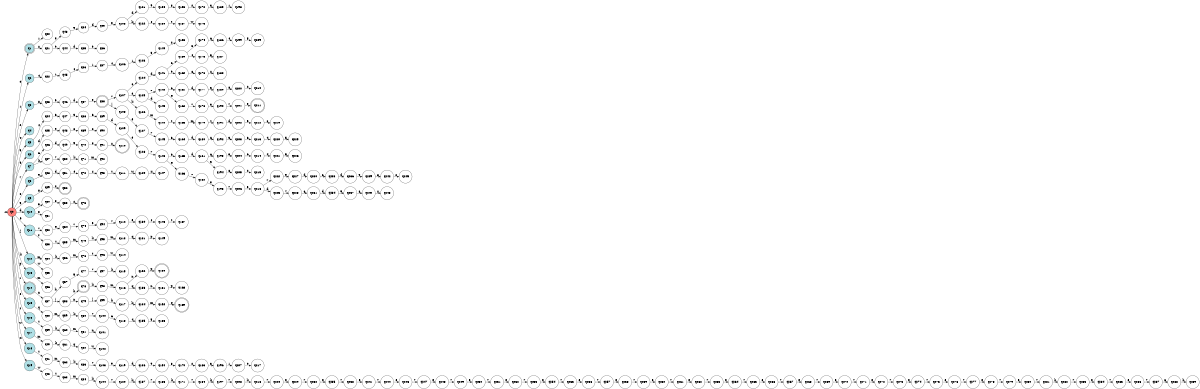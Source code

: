 digraph APTAALF {
__start0 [style = invis, shape = none, label = "", width = 0, height = 0];

rankdir=LR;
size="8,5";

s0 [style="filled", color="black", fillcolor="#ff817b" shape="circle", label="q0"];
s1 [style="rounded,filled", color="black", fillcolor="powderblue" shape="doublecircle", label="q1"];
s2 [style="filled", color="black", fillcolor="powderblue" shape="circle", label="q2"];
s3 [style="filled", color="black", fillcolor="powderblue" shape="circle", label="q3"];
s4 [style="filled", color="black", fillcolor="powderblue" shape="circle", label="q4"];
s5 [style="filled", color="black", fillcolor="powderblue" shape="circle", label="q5"];
s6 [style="filled", color="black", fillcolor="powderblue" shape="circle", label="q6"];
s7 [style="filled", color="black", fillcolor="powderblue" shape="circle", label="q7"];
s8 [style="filled", color="black", fillcolor="powderblue" shape="circle", label="q8"];
s9 [style="filled", color="black", fillcolor="powderblue" shape="circle", label="q9"];
s10 [style="filled", color="black", fillcolor="powderblue" shape="circle", label="q10"];
s11 [style="filled", color="black", fillcolor="powderblue" shape="circle", label="q11"];
s12 [style="filled", color="black", fillcolor="powderblue" shape="circle", label="q12"];
s13 [style="filled", color="black", fillcolor="powderblue" shape="circle", label="q13"];
s14 [style="rounded,filled", color="black", fillcolor="powderblue" shape="doublecircle", label="q14"];
s15 [style="filled", color="black", fillcolor="powderblue" shape="circle", label="q15"];
s16 [style="filled", color="black", fillcolor="powderblue" shape="circle", label="q16"];
s17 [style="filled", color="black", fillcolor="powderblue" shape="circle", label="q17"];
s18 [style="filled", color="black", fillcolor="powderblue" shape="circle", label="q18"];
s19 [style="filled", color="black", fillcolor="powderblue" shape="circle", label="q19"];
s20 [style="filled", color="black", fillcolor="white" shape="circle", label="q20"];
s21 [style="filled", color="black", fillcolor="white" shape="circle", label="q21"];
s22 [style="filled", color="black", fillcolor="white" shape="circle", label="q22"];
s23 [style="filled", color="black", fillcolor="white" shape="circle", label="q23"];
s24 [style="filled", color="black", fillcolor="white" shape="circle", label="q24"];
s25 [style="filled", color="black", fillcolor="white" shape="circle", label="q25"];
s26 [style="filled", color="black", fillcolor="white" shape="circle", label="q26"];
s27 [style="filled", color="black", fillcolor="white" shape="circle", label="q27"];
s28 [style="filled", color="black", fillcolor="white" shape="circle", label="q28"];
s29 [style="filled", color="black", fillcolor="white" shape="circle", label="q29"];
s30 [style="filled", color="black", fillcolor="white" shape="circle", label="q30"];
s31 [style="filled", color="black", fillcolor="white" shape="circle", label="q31"];
s32 [style="filled", color="black", fillcolor="white" shape="circle", label="q32"];
s33 [style="filled", color="black", fillcolor="white" shape="circle", label="q33"];
s34 [style="filled", color="black", fillcolor="white" shape="circle", label="q34"];
s35 [style="filled", color="black", fillcolor="white" shape="circle", label="q35"];
s36 [style="filled", color="black", fillcolor="white" shape="circle", label="q36"];
s37 [style="filled", color="black", fillcolor="white" shape="circle", label="q37"];
s38 [style="filled", color="black", fillcolor="white" shape="circle", label="q38"];
s39 [style="filled", color="black", fillcolor="white" shape="circle", label="q39"];
s40 [style="filled", color="black", fillcolor="white" shape="circle", label="q40"];
s41 [style="filled", color="black", fillcolor="white" shape="circle", label="q41"];
s42 [style="filled", color="black", fillcolor="white" shape="circle", label="q42"];
s43 [style="filled", color="black", fillcolor="white" shape="circle", label="q43"];
s44 [style="filled", color="black", fillcolor="white" shape="circle", label="q44"];
s45 [style="filled", color="black", fillcolor="white" shape="circle", label="q45"];
s46 [style="filled", color="black", fillcolor="white" shape="circle", label="q46"];
s47 [style="filled", color="black", fillcolor="white" shape="circle", label="q47"];
s48 [style="filled", color="black", fillcolor="white" shape="circle", label="q48"];
s49 [style="filled", color="black", fillcolor="white" shape="circle", label="q49"];
s50 [style="filled", color="black", fillcolor="white" shape="circle", label="q50"];
s51 [style="filled", color="black", fillcolor="white" shape="circle", label="q51"];
s52 [style="rounded,filled", color="black", fillcolor="white" shape="doublecircle", label="q52"];
s53 [style="filled", color="black", fillcolor="white" shape="circle", label="q53"];
s54 [style="filled", color="black", fillcolor="white" shape="circle", label="q54"];
s55 [style="filled", color="black", fillcolor="white" shape="circle", label="q55"];
s56 [style="filled", color="black", fillcolor="white" shape="circle", label="q56"];
s57 [style="filled", color="black", fillcolor="white" shape="circle", label="q57"];
s58 [style="filled", color="black", fillcolor="white" shape="circle", label="q58"];
s59 [style="filled", color="black", fillcolor="white" shape="circle", label="q59"];
s60 [style="filled", color="black", fillcolor="white" shape="circle", label="q60"];
s61 [style="filled", color="black", fillcolor="white" shape="circle", label="q61"];
s62 [style="filled", color="black", fillcolor="white" shape="circle", label="q62"];
s63 [style="filled", color="black", fillcolor="white" shape="circle", label="q63"];
s64 [style="filled", color="black", fillcolor="white" shape="circle", label="q64"];
s65 [style="filled", color="black", fillcolor="white" shape="circle", label="q65"];
s66 [style="filled", color="black", fillcolor="white" shape="circle", label="q66"];
s67 [style="filled", color="black", fillcolor="white" shape="circle", label="q67"];
s68 [style="filled", color="black", fillcolor="white" shape="circle", label="q68"];
s69 [style="filled", color="black", fillcolor="white" shape="circle", label="q69"];
s70 [style="filled", color="black", fillcolor="white" shape="circle", label="q70"];
s71 [style="filled", color="black", fillcolor="white" shape="circle", label="q71"];
s72 [style="filled", color="black", fillcolor="white" shape="circle", label="q72"];
s73 [style="rounded,filled", color="black", fillcolor="white" shape="doublecircle", label="q73"];
s74 [style="filled", color="black", fillcolor="white" shape="circle", label="q74"];
s75 [style="filled", color="black", fillcolor="white" shape="circle", label="q75"];
s76 [style="filled", color="black", fillcolor="white" shape="circle", label="q76"];
s77 [style="filled", color="black", fillcolor="white" shape="circle", label="q77"];
s78 [style="rounded,filled", color="black", fillcolor="white" shape="doublecircle", label="q78"];
s79 [style="filled", color="black", fillcolor="white" shape="circle", label="q79"];
s80 [style="filled", color="black", fillcolor="white" shape="circle", label="q80"];
s81 [style="filled", color="black", fillcolor="white" shape="circle", label="q81"];
s82 [style="filled", color="black", fillcolor="white" shape="circle", label="q82"];
s83 [style="filled", color="black", fillcolor="white" shape="circle", label="q83"];
s84 [style="filled", color="black", fillcolor="white" shape="circle", label="q84"];
s85 [style="filled", color="black", fillcolor="white" shape="circle", label="q85"];
s86 [style="filled", color="black", fillcolor="white" shape="circle", label="q86"];
s87 [style="filled", color="black", fillcolor="white" shape="circle", label="q87"];
s88 [style="rounded,filled", color="black", fillcolor="white" shape="doublecircle", label="q88"];
s89 [style="filled", color="black", fillcolor="white" shape="circle", label="q89"];
s90 [style="filled", color="black", fillcolor="white" shape="circle", label="q90"];
s91 [style="filled", color="black", fillcolor="white" shape="circle", label="q91"];
s92 [style="filled", color="black", fillcolor="white" shape="circle", label="q92"];
s93 [style="filled", color="black", fillcolor="white" shape="circle", label="q93"];
s94 [style="filled", color="black", fillcolor="white" shape="circle", label="q94"];
s95 [style="filled", color="black", fillcolor="white" shape="circle", label="q95"];
s96 [style="filled", color="black", fillcolor="white" shape="circle", label="q96"];
s97 [style="filled", color="black", fillcolor="white" shape="circle", label="q97"];
s98 [style="filled", color="black", fillcolor="white" shape="circle", label="q98"];
s99 [style="filled", color="black", fillcolor="white" shape="circle", label="q99"];
s100 [style="filled", color="black", fillcolor="white" shape="circle", label="q100"];
s101 [style="filled", color="black", fillcolor="white" shape="circle", label="q101"];
s102 [style="filled", color="black", fillcolor="white" shape="circle", label="q102"];
s103 [style="filled", color="black", fillcolor="white" shape="circle", label="q103"];
s104 [style="filled", color="black", fillcolor="white" shape="circle", label="q104"];
s105 [style="filled", color="black", fillcolor="white" shape="circle", label="q105"];
s106 [style="filled", color="black", fillcolor="white" shape="circle", label="q106"];
s107 [style="filled", color="black", fillcolor="white" shape="circle", label="q107"];
s108 [style="filled", color="black", fillcolor="white" shape="circle", label="q108"];
s109 [style="filled", color="black", fillcolor="white" shape="circle", label="q109"];
s110 [style="rounded,filled", color="black", fillcolor="white" shape="doublecircle", label="q110"];
s111 [style="filled", color="black", fillcolor="white" shape="circle", label="q111"];
s112 [style="filled", color="black", fillcolor="white" shape="circle", label="q112"];
s113 [style="filled", color="black", fillcolor="white" shape="circle", label="q113"];
s114 [style="filled", color="black", fillcolor="white" shape="circle", label="q114"];
s115 [style="filled", color="black", fillcolor="white" shape="circle", label="q115"];
s116 [style="filled", color="black", fillcolor="white" shape="circle", label="q116"];
s117 [style="filled", color="black", fillcolor="white" shape="circle", label="q117"];
s118 [style="filled", color="black", fillcolor="white" shape="circle", label="q118"];
s119 [style="filled", color="black", fillcolor="white" shape="circle", label="q119"];
s120 [style="filled", color="black", fillcolor="white" shape="circle", label="q120"];
s121 [style="filled", color="black", fillcolor="white" shape="circle", label="q121"];
s122 [style="filled", color="black", fillcolor="white" shape="circle", label="q122"];
s123 [style="filled", color="black", fillcolor="white" shape="circle", label="q123"];
s124 [style="filled", color="black", fillcolor="white" shape="circle", label="q124"];
s125 [style="filled", color="black", fillcolor="white" shape="circle", label="q125"];
s126 [style="filled", color="black", fillcolor="white" shape="circle", label="q126"];
s127 [style="filled", color="black", fillcolor="white" shape="circle", label="q127"];
s128 [style="filled", color="black", fillcolor="white" shape="circle", label="q128"];
s129 [style="filled", color="black", fillcolor="white" shape="circle", label="q129"];
s130 [style="filled", color="black", fillcolor="white" shape="circle", label="q130"];
s131 [style="filled", color="black", fillcolor="white" shape="circle", label="q131"];
s132 [style="filled", color="black", fillcolor="white" shape="circle", label="q132"];
s133 [style="filled", color="black", fillcolor="white" shape="circle", label="q133"];
s134 [style="filled", color="black", fillcolor="white" shape="circle", label="q134"];
s135 [style="filled", color="black", fillcolor="white" shape="circle", label="q135"];
s136 [style="filled", color="black", fillcolor="white" shape="circle", label="q136"];
s137 [style="filled", color="black", fillcolor="white" shape="circle", label="q137"];
s138 [style="filled", color="black", fillcolor="white" shape="circle", label="q138"];
s139 [style="filled", color="black", fillcolor="white" shape="circle", label="q139"];
s140 [style="filled", color="black", fillcolor="white" shape="circle", label="q140"];
s141 [style="filled", color="black", fillcolor="white" shape="circle", label="q141"];
s142 [style="filled", color="black", fillcolor="white" shape="circle", label="q142"];
s143 [style="filled", color="black", fillcolor="white" shape="circle", label="q143"];
s144 [style="filled", color="black", fillcolor="white" shape="circle", label="q144"];
s145 [style="filled", color="black", fillcolor="white" shape="circle", label="q145"];
s146 [style="filled", color="black", fillcolor="white" shape="circle", label="q146"];
s147 [style="filled", color="black", fillcolor="white" shape="circle", label="q147"];
s148 [style="filled", color="black", fillcolor="white" shape="circle", label="q148"];
s149 [style="filled", color="black", fillcolor="white" shape="circle", label="q149"];
s150 [style="rounded,filled", color="black", fillcolor="white" shape="doublecircle", label="q150"];
s151 [style="filled", color="black", fillcolor="white" shape="circle", label="q151"];
s152 [style="filled", color="black", fillcolor="white" shape="circle", label="q152"];
s153 [style="filled", color="black", fillcolor="white" shape="circle", label="q153"];
s154 [style="filled", color="black", fillcolor="white" shape="circle", label="q154"];
s155 [style="filled", color="black", fillcolor="white" shape="circle", label="q155"];
s156 [style="filled", color="black", fillcolor="white" shape="circle", label="q156"];
s157 [style="filled", color="black", fillcolor="white" shape="circle", label="q157"];
s158 [style="filled", color="black", fillcolor="white" shape="circle", label="q158"];
s159 [style="filled", color="black", fillcolor="white" shape="circle", label="q159"];
s160 [style="filled", color="black", fillcolor="white" shape="circle", label="q160"];
s161 [style="filled", color="black", fillcolor="white" shape="circle", label="q161"];
s162 [style="filled", color="black", fillcolor="white" shape="circle", label="q162"];
s163 [style="filled", color="black", fillcolor="white" shape="circle", label="q163"];
s164 [style="filled", color="black", fillcolor="white" shape="circle", label="q164"];
s165 [style="filled", color="black", fillcolor="white" shape="circle", label="q165"];
s166 [style="filled", color="black", fillcolor="white" shape="circle", label="q166"];
s167 [style="filled", color="black", fillcolor="white" shape="circle", label="q167"];
s168 [style="filled", color="black", fillcolor="white" shape="circle", label="q168"];
s169 [style="rounded,filled", color="black", fillcolor="white" shape="doublecircle", label="q169"];
s170 [style="filled", color="black", fillcolor="white" shape="circle", label="q170"];
s171 [style="filled", color="black", fillcolor="white" shape="circle", label="q171"];
s172 [style="filled", color="black", fillcolor="white" shape="circle", label="q172"];
s173 [style="filled", color="black", fillcolor="white" shape="circle", label="q173"];
s174 [style="filled", color="black", fillcolor="white" shape="circle", label="q174"];
s175 [style="filled", color="black", fillcolor="white" shape="circle", label="q175"];
s176 [style="filled", color="black", fillcolor="white" shape="circle", label="q176"];
s177 [style="filled", color="black", fillcolor="white" shape="circle", label="q177"];
s178 [style="filled", color="black", fillcolor="white" shape="circle", label="q178"];
s179 [style="filled", color="black", fillcolor="white" shape="circle", label="q179"];
s180 [style="filled", color="black", fillcolor="white" shape="circle", label="q180"];
s181 [style="filled", color="black", fillcolor="white" shape="circle", label="q181"];
s182 [style="filled", color="black", fillcolor="white" shape="circle", label="q182"];
s183 [style="filled", color="black", fillcolor="white" shape="circle", label="q183"];
s184 [style="filled", color="black", fillcolor="white" shape="circle", label="q184"];
s185 [style="filled", color="black", fillcolor="white" shape="circle", label="q185"];
s186 [style="filled", color="black", fillcolor="white" shape="circle", label="q186"];
s187 [style="filled", color="black", fillcolor="white" shape="circle", label="q187"];
s188 [style="filled", color="black", fillcolor="white" shape="circle", label="q188"];
s189 [style="filled", color="black", fillcolor="white" shape="circle", label="q189"];
s190 [style="filled", color="black", fillcolor="white" shape="circle", label="q190"];
s191 [style="filled", color="black", fillcolor="white" shape="circle", label="q191"];
s192 [style="filled", color="black", fillcolor="white" shape="circle", label="q192"];
s193 [style="filled", color="black", fillcolor="white" shape="circle", label="q193"];
s194 [style="filled", color="black", fillcolor="white" shape="circle", label="q194"];
s195 [style="filled", color="black", fillcolor="white" shape="circle", label="q195"];
s196 [style="filled", color="black", fillcolor="white" shape="circle", label="q196"];
s197 [style="filled", color="black", fillcolor="white" shape="circle", label="q197"];
s198 [style="filled", color="black", fillcolor="white" shape="circle", label="q198"];
s199 [style="filled", color="black", fillcolor="white" shape="circle", label="q199"];
s200 [style="filled", color="black", fillcolor="white" shape="circle", label="q200"];
s201 [style="filled", color="black", fillcolor="white" shape="circle", label="q201"];
s202 [style="filled", color="black", fillcolor="white" shape="circle", label="q202"];
s203 [style="filled", color="black", fillcolor="white" shape="circle", label="q203"];
s204 [style="filled", color="black", fillcolor="white" shape="circle", label="q204"];
s205 [style="filled", color="black", fillcolor="white" shape="circle", label="q205"];
s206 [style="filled", color="black", fillcolor="white" shape="circle", label="q206"];
s207 [style="filled", color="black", fillcolor="white" shape="circle", label="q207"];
s208 [style="filled", color="black", fillcolor="white" shape="circle", label="q208"];
s209 [style="filled", color="black", fillcolor="white" shape="circle", label="q209"];
s210 [style="filled", color="black", fillcolor="white" shape="circle", label="q210"];
s211 [style="rounded,filled", color="black", fillcolor="white" shape="doublecircle", label="q211"];
s212 [style="filled", color="black", fillcolor="white" shape="circle", label="q212"];
s213 [style="filled", color="black", fillcolor="white" shape="circle", label="q213"];
s214 [style="filled", color="black", fillcolor="white" shape="circle", label="q214"];
s215 [style="filled", color="black", fillcolor="white" shape="circle", label="q215"];
s216 [style="filled", color="black", fillcolor="white" shape="circle", label="q216"];
s217 [style="filled", color="black", fillcolor="white" shape="circle", label="q217"];
s218 [style="filled", color="black", fillcolor="white" shape="circle", label="q218"];
s219 [style="filled", color="black", fillcolor="white" shape="circle", label="q219"];
s220 [style="filled", color="black", fillcolor="white" shape="circle", label="q220"];
s221 [style="filled", color="black", fillcolor="white" shape="circle", label="q221"];
s222 [style="filled", color="black", fillcolor="white" shape="circle", label="q222"];
s223 [style="filled", color="black", fillcolor="white" shape="circle", label="q223"];
s224 [style="filled", color="black", fillcolor="white" shape="circle", label="q224"];
s225 [style="filled", color="black", fillcolor="white" shape="circle", label="q225"];
s226 [style="filled", color="black", fillcolor="white" shape="circle", label="q226"];
s227 [style="filled", color="black", fillcolor="white" shape="circle", label="q227"];
s228 [style="filled", color="black", fillcolor="white" shape="circle", label="q228"];
s229 [style="filled", color="black", fillcolor="white" shape="circle", label="q229"];
s230 [style="filled", color="black", fillcolor="white" shape="circle", label="q230"];
s231 [style="filled", color="black", fillcolor="white" shape="circle", label="q231"];
s232 [style="filled", color="black", fillcolor="white" shape="circle", label="q232"];
s233 [style="filled", color="black", fillcolor="white" shape="circle", label="q233"];
s234 [style="filled", color="black", fillcolor="white" shape="circle", label="q234"];
s235 [style="filled", color="black", fillcolor="white" shape="circle", label="q235"];
s236 [style="filled", color="black", fillcolor="white" shape="circle", label="q236"];
s237 [style="filled", color="black", fillcolor="white" shape="circle", label="q237"];
s238 [style="filled", color="black", fillcolor="white" shape="circle", label="q238"];
s239 [style="filled", color="black", fillcolor="white" shape="circle", label="q239"];
s240 [style="filled", color="black", fillcolor="white" shape="circle", label="q240"];
s241 [style="filled", color="black", fillcolor="white" shape="circle", label="q241"];
s242 [style="filled", color="black", fillcolor="white" shape="circle", label="q242"];
s243 [style="filled", color="black", fillcolor="white" shape="circle", label="q243"];
s244 [style="filled", color="black", fillcolor="white" shape="circle", label="q244"];
s245 [style="filled", color="black", fillcolor="white" shape="circle", label="q245"];
s246 [style="filled", color="black", fillcolor="white" shape="circle", label="q246"];
s247 [style="filled", color="black", fillcolor="white" shape="circle", label="q247"];
s248 [style="filled", color="black", fillcolor="white" shape="circle", label="q248"];
s249 [style="filled", color="black", fillcolor="white" shape="circle", label="q249"];
s250 [style="filled", color="black", fillcolor="white" shape="circle", label="q250"];
s251 [style="filled", color="black", fillcolor="white" shape="circle", label="q251"];
s252 [style="filled", color="black", fillcolor="white" shape="circle", label="q252"];
s253 [style="filled", color="black", fillcolor="white" shape="circle", label="q253"];
s254 [style="filled", color="black", fillcolor="white" shape="circle", label="q254"];
s255 [style="filled", color="black", fillcolor="white" shape="circle", label="q255"];
s256 [style="filled", color="black", fillcolor="white" shape="circle", label="q256"];
s257 [style="filled", color="black", fillcolor="white" shape="circle", label="q257"];
s258 [style="filled", color="black", fillcolor="white" shape="circle", label="q258"];
s259 [style="filled", color="black", fillcolor="white" shape="circle", label="q259"];
s260 [style="filled", color="black", fillcolor="white" shape="circle", label="q260"];
s261 [style="filled", color="black", fillcolor="white" shape="circle", label="q261"];
s262 [style="filled", color="black", fillcolor="white" shape="circle", label="q262"];
s263 [style="filled", color="black", fillcolor="white" shape="circle", label="q263"];
s264 [style="filled", color="black", fillcolor="white" shape="circle", label="q264"];
s265 [style="filled", color="black", fillcolor="white" shape="circle", label="q265"];
s266 [style="filled", color="black", fillcolor="white" shape="circle", label="q266"];
s267 [style="filled", color="black", fillcolor="white" shape="circle", label="q267"];
s268 [style="filled", color="black", fillcolor="white" shape="circle", label="q268"];
s269 [style="filled", color="black", fillcolor="white" shape="circle", label="q269"];
s270 [style="filled", color="black", fillcolor="white" shape="circle", label="q270"];
s271 [style="filled", color="black", fillcolor="white" shape="circle", label="q271"];
s272 [style="filled", color="black", fillcolor="white" shape="circle", label="q272"];
s273 [style="filled", color="black", fillcolor="white" shape="circle", label="q273"];
s274 [style="filled", color="black", fillcolor="white" shape="circle", label="q274"];
s275 [style="filled", color="black", fillcolor="white" shape="circle", label="q275"];
s276 [style="filled", color="black", fillcolor="white" shape="circle", label="q276"];
s277 [style="filled", color="black", fillcolor="white" shape="circle", label="q277"];
s278 [style="filled", color="black", fillcolor="white" shape="circle", label="q278"];
s279 [style="filled", color="black", fillcolor="white" shape="circle", label="q279"];
s280 [style="filled", color="black", fillcolor="white" shape="circle", label="q280"];
s281 [style="filled", color="black", fillcolor="white" shape="circle", label="q281"];
s282 [style="filled", color="black", fillcolor="white" shape="circle", label="q282"];
s283 [style="filled", color="black", fillcolor="white" shape="circle", label="q283"];
s284 [style="filled", color="black", fillcolor="white" shape="circle", label="q284"];
s285 [style="filled", color="black", fillcolor="white" shape="circle", label="q285"];
s286 [style="filled", color="black", fillcolor="white" shape="circle", label="q286"];
s287 [style="filled", color="black", fillcolor="white" shape="circle", label="q287"];
s288 [style="filled", color="black", fillcolor="white" shape="circle", label="q288"];
s289 [style="filled", color="black", fillcolor="white" shape="circle", label="q289"];
subgraph cluster_main { 
	graph [pad=".75", ranksep="0.15", nodesep="0.15"];
	 style=invis; 
	__start0 -> s0 [penwidth=2];
}
s0 -> s1 [label="0"];
s0 -> s2 [label="1"];
s0 -> s3 [label="2"];
s0 -> s4 [label="4"];
s0 -> s5 [label="5"];
s0 -> s6 [label="6"];
s0 -> s7 [label="7"];
s0 -> s8 [label="8"];
s0 -> s9 [label="9"];
s0 -> s10 [label="d"];
s0 -> s11 [label="e"];
s0 -> s12 [label="j"];
s0 -> s13 [label="k"];
s0 -> s14 [label="p"];
s0 -> s15 [label="r"];
s0 -> s16 [label="s"];
s0 -> s17 [label="t"];
s0 -> s18 [label="w"];
s0 -> s19 [label="x"];
s1 -> s20 [label="1"];
s1 -> s21 [label="2"];
s2 -> s22 [label="4"];
s3 -> s23 [label="8"];
s5 -> s24 [label="4"];
s6 -> s25 [label="d"];
s7 -> s26 [label="6"];
s7 -> s27 [label="k"];
s8 -> s28 [label="9"];
s9 -> s29 [label="8"];
s10 -> s30 [label="9"];
s10 -> s31 [label="e"];
s11 -> s32 [label="7"];
s11 -> s33 [label="s"];
s12 -> s34 [label="m"];
s12 -> s35 [label="w"];
s13 -> s36 [label="m"];
s14 -> s37 [label="n"];
s15 -> s38 [label="q"];
s16 -> s39 [label="t"];
s17 -> s40 [label="m"];
s18 -> s41 [label="t"];
s19 -> s42 [label="w"];
s21 -> s43 [label="8"];
s21 -> s44 [label="9"];
s22 -> s45 [label="1"];
s23 -> s46 [label="9"];
s24 -> s47 [label="6"];
s25 -> s48 [label="9"];
s26 -> s49 [label="d"];
s27 -> s50 [label="7"];
s28 -> s51 [label="d"];
s29 -> s52 [label="2"];
s30 -> s53 [label="8"];
s32 -> s54 [label="e"];
s33 -> s55 [label="t"];
s34 -> s56 [label="k"];
s37 -> s57 [label="h"];
s37 -> s58 [label="j"];
s38 -> s59 [label="m"];
s39 -> s60 [label="k"];
s40 -> s61 [label="k"];
s41 -> s62 [label="m"];
s42 -> s63 [label="t"];
s43 -> s64 [label="9"];
s44 -> s65 [label="d"];
s45 -> s66 [label="4"];
s46 -> s67 [label="d"];
s47 -> s68 [label="3"];
s48 -> s69 [label="8"];
s49 -> s70 [label="9"];
s50 -> s71 [label="k"];
s51 -> s72 [label="e"];
s53 -> s73 [label="2"];
s54 -> s74 [label="7"];
s55 -> s75 [label="m"];
s56 -> s76 [label="m"];
s57 -> s77 [label="5"];
s58 -> s78 [label="h"];
s58 -> s79 [label="n"];
s59 -> s80 [label="k"];
s60 -> s81 [label="m"];
s61 -> s82 [label="q"];
s62 -> s83 [label="k"];
s63 -> s84 [label="m"];
s64 -> s85 [label="d"];
s65 -> s86 [label="e"];
s66 -> s87 [label="1"];
s67 -> s88 [label="e"];
s68 -> s89 [label="6"];
s69 -> s90 [label="2"];
s70 -> s91 [label="8"];
s71 -> s92 [label="m"];
s72 -> s93 [label="s"];
s74 -> s94 [label="e"];
s75 -> s95 [label="k"];
s76 -> s96 [label="t"];
s77 -> s97 [label="7"];
s78 -> s98 [label="k"];
s79 -> s99 [label="j"];
s80 -> s100 [label="7"];
s81 -> s101 [label="n"];
s82 -> s102 [label="w"];
s83 -> s103 [label="7"];
s84 -> s104 [label="k"];
s85 -> s105 [label="e"];
s87 -> s106 [label="4"];
s88 -> s107 [label="7"];
s88 -> s108 [label="j"];
s89 -> s109 [label="d"];
s91 -> s110 [label="2"];
s93 -> s111 [label="t"];
s94 -> s112 [label="7"];
s95 -> s113 [label="m"];
s96 -> s114 [label="w"];
s97 -> s115 [label="k"];
s98 -> s116 [label="m"];
s99 -> s117 [label="h"];
s100 -> s118 [label="6"];
s103 -> s119 [label="e"];
s104 -> s120 [label="7"];
s105 -> s121 [label="d"];
s105 -> s122 [label="k"];
s106 -> s123 [label="1"];
s107 -> s124 [label="6"];
s107 -> s125 [label="e"];
s107 -> s126 [label="k"];
s108 -> s127 [label="e"];
s109 -> s128 [label="e"];
s111 -> s129 [label="w"];
s112 -> s130 [label="e"];
s113 -> s131 [label="q"];
s116 -> s132 [label="n"];
s116 -> s133 [label="q"];
s117 -> s134 [label="k"];
s118 -> s135 [label="4"];
s119 -> s136 [label="d"];
s120 -> s137 [label="k"];
s121 -> s138 [label="9"];
s122 -> s139 [label="s"];
s123 -> s140 [label="3"];
s124 -> s141 [label="d"];
s125 -> s142 [label="7"];
s125 -> s143 [label="d"];
s126 -> s144 [label="m"];
s127 -> s145 [label="7"];
s128 -> s146 [label="7"];
s129 -> s147 [label="x"];
s130 -> s148 [label="s"];
s131 -> s149 [label="p"];
s132 -> s150 [label="p"];
s133 -> s151 [label="n"];
s134 -> s152 [label="m"];
s135 -> s153 [label="5"];
s136 -> s154 [label="9"];
s137 -> s155 [label="7"];
s138 -> s156 [label="8"];
s139 -> s157 [label="t"];
s140 -> s158 [label="2"];
s141 -> s159 [label="6"];
s141 -> s160 [label="9"];
s142 -> s161 [label="6"];
s142 -> s162 [label="e"];
s144 -> s163 [label="t"];
s145 -> s164 [label="6"];
s146 -> s165 [label="6"];
s146 -> s166 [label="e"];
s148 -> s167 [label="t"];
s151 -> s168 [label="p"];
s152 -> s169 [label="q"];
s154 -> s170 [label="8"];
s155 -> s171 [label="k"];
s156 -> s172 [label="2"];
s157 -> s173 [label="w"];
s159 -> s174 [label="3"];
s159 -> s175 [label="4"];
s160 -> s176 [label="8"];
s161 -> s177 [label="d"];
s162 -> s178 [label="7"];
s163 -> s179 [label="m"];
s164 -> s180 [label="d"];
s165 -> s181 [label="d"];
s166 -> s182 [label="7"];
s170 -> s183 [label="2"];
s171 -> s184 [label="7"];
s172 -> s185 [label="3"];
s174 -> s186 [label="6"];
s175 -> s187 [label="5"];
s176 -> s188 [label="2"];
s177 -> s189 [label="9"];
s178 -> s190 [label="e"];
s179 -> s191 [label="t"];
s180 -> s192 [label="6"];
s181 -> s193 [label="6"];
s181 -> s194 [label="9"];
s182 -> s195 [label="e"];
s183 -> s196 [label="3"];
s184 -> s197 [label="k"];
s185 -> s198 [label="1"];
s186 -> s199 [label="4"];
s189 -> s200 [label="8"];
s190 -> s201 [label="7"];
s191 -> s202 [label="d"];
s192 -> s203 [label="3"];
s193 -> s204 [label="3"];
s194 -> s205 [label="8"];
s195 -> s206 [label="7"];
s196 -> s207 [label="1"];
s197 -> s208 [label="7"];
s199 -> s209 [label="5"];
s200 -> s210 [label="2"];
s201 -> s211 [label="e"];
s202 -> s212 [label="9"];
s203 -> s213 [label="6"];
s204 -> s214 [label="6"];
s205 -> s215 [label="2"];
s206 -> s216 [label="e"];
s207 -> s217 [label="0"];
s208 -> s218 [label="k"];
s212 -> s219 [label="8"];
s213 -> s220 [label="4"];
s214 -> s221 [label="4"];
s216 -> s222 [label="7"];
s216 -> s223 [label="d"];
s218 -> s224 [label="7"];
s220 -> s225 [label="5"];
s221 -> s226 [label="5"];
s222 -> s227 [label="e"];
s223 -> s228 [label="7"];
s224 -> s229 [label="e"];
s227 -> s230 [label="d"];
s228 -> s231 [label="6"];
s229 -> s232 [label="7"];
s230 -> s233 [label="6"];
s231 -> s234 [label="d"];
s232 -> s235 [label="e"];
s233 -> s236 [label="d"];
s234 -> s237 [label="9"];
s235 -> s238 [label="7"];
s236 -> s239 [label="9"];
s237 -> s240 [label="8"];
s238 -> s241 [label="e"];
s239 -> s242 [label="8"];
s240 -> s243 [label="2"];
s241 -> s244 [label="7"];
s242 -> s245 [label="2"];
s244 -> s246 [label="e"];
s246 -> s247 [label="7"];
s247 -> s248 [label="e"];
s248 -> s249 [label="7"];
s249 -> s250 [label="e"];
s250 -> s251 [label="7"];
s251 -> s252 [label="e"];
s252 -> s253 [label="7"];
s253 -> s254 [label="e"];
s254 -> s255 [label="7"];
s255 -> s256 [label="e"];
s256 -> s257 [label="7"];
s257 -> s258 [label="e"];
s258 -> s259 [label="7"];
s259 -> s260 [label="e"];
s260 -> s261 [label="7"];
s261 -> s262 [label="e"];
s262 -> s263 [label="7"];
s263 -> s264 [label="e"];
s264 -> s265 [label="7"];
s265 -> s266 [label="e"];
s266 -> s267 [label="7"];
s267 -> s268 [label="e"];
s268 -> s269 [label="7"];
s269 -> s270 [label="e"];
s270 -> s271 [label="7"];
s271 -> s272 [label="e"];
s272 -> s273 [label="7"];
s273 -> s274 [label="e"];
s274 -> s275 [label="7"];
s275 -> s276 [label="e"];
s276 -> s277 [label="7"];
s277 -> s278 [label="e"];
s278 -> s279 [label="7"];
s279 -> s280 [label="e"];
s280 -> s281 [label="7"];
s281 -> s282 [label="k"];
s282 -> s283 [label="7"];
s283 -> s284 [label="e"];
s284 -> s285 [label="7"];
s285 -> s286 [label="e"];
s286 -> s287 [label="7"];
s287 -> s288 [label="5"];
s288 -> s289 [label="h"];

}